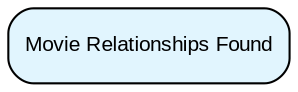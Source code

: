 digraph "Movie-Actor-Director Relationships" {
  rankdir=TB;
  nodesep=0.4; ranksep=0.6;
  node [shape=box, style="rounded,filled", fontname="Arial", fontsize=10];
  edge [arrowhead=vee, arrowsize=0.8];

  "root" [label="Movie Relationships Found", fillcolor="#e1f5fe"];

}